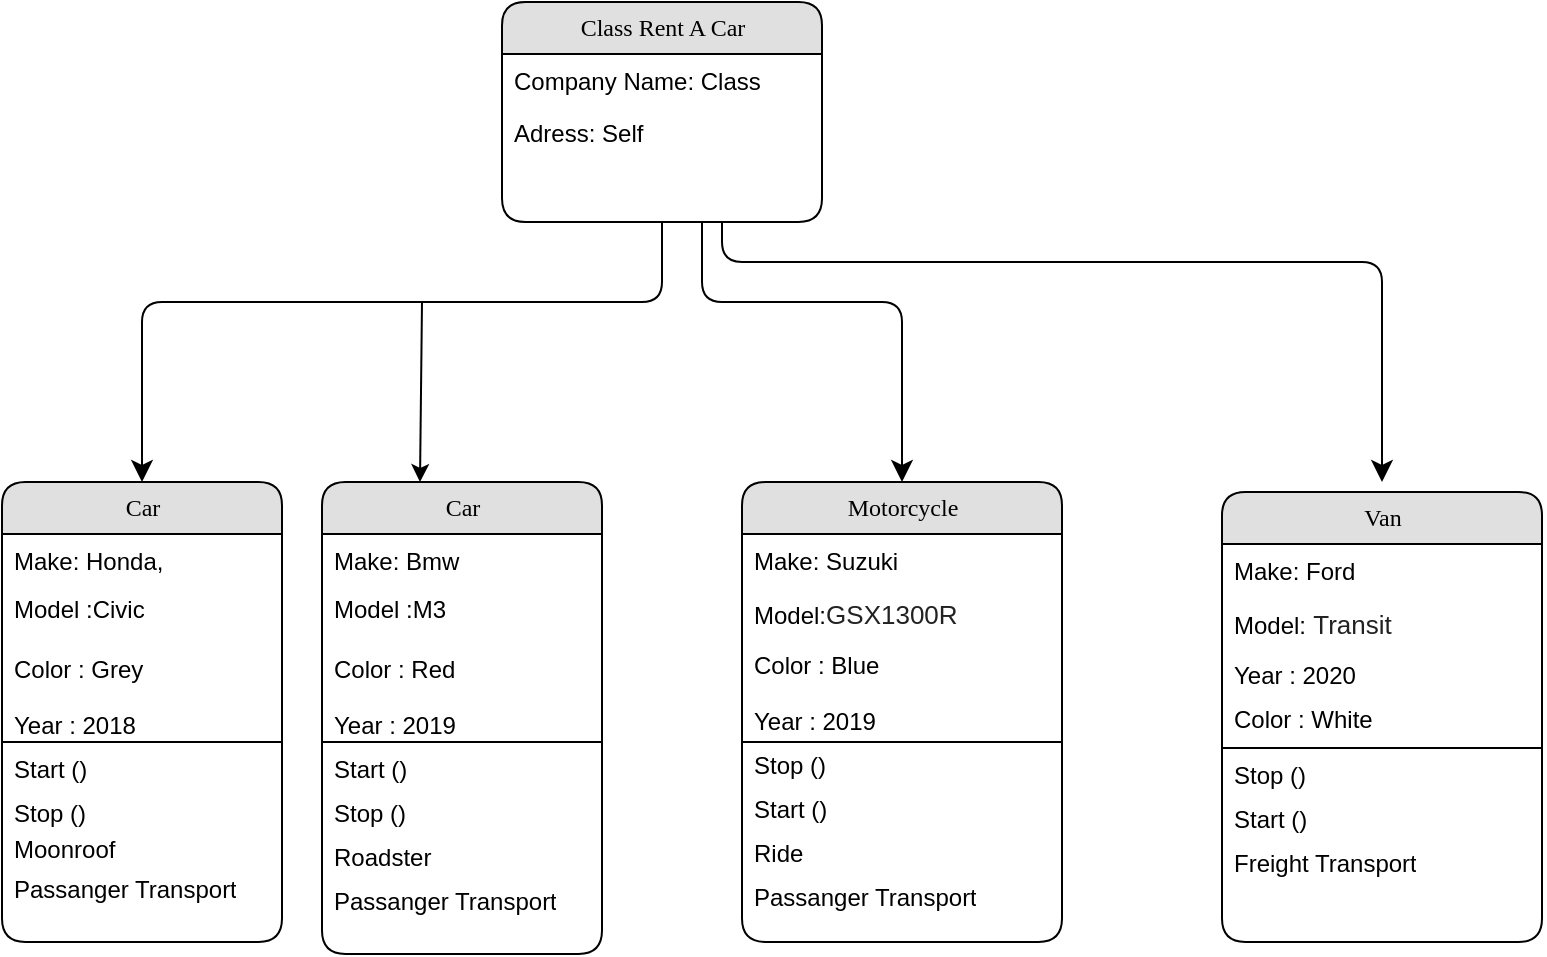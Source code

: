 <mxfile version="13.6.2" type="github">
  <diagram name="Page-1" id="b520641d-4fe3-3701-9064-5fc419738815">
    <mxGraphModel dx="1038" dy="548" grid="1" gridSize="10" guides="1" tooltips="1" connect="1" arrows="1" fold="1" page="1" pageScale="1" pageWidth="1100" pageHeight="850" background="#ffffff" math="0" shadow="0">
      <root>
        <mxCell id="0" />
        <mxCell id="1" parent="0" />
        <mxCell id="21ea969265ad0168-6" value="Class Rent A Car" style="swimlane;html=1;fontStyle=0;childLayout=stackLayout;horizontal=1;startSize=26;fillColor=#e0e0e0;horizontalStack=0;resizeParent=1;resizeLast=0;collapsible=1;marginBottom=0;swimlaneFillColor=#ffffff;align=center;rounded=1;shadow=0;comic=0;labelBackgroundColor=none;strokeWidth=1;fontFamily=Verdana;fontSize=12" parent="1" vertex="1">
          <mxGeometry x="320" y="40" width="160" height="110" as="geometry" />
        </mxCell>
        <mxCell id="21ea969265ad0168-8" value="Company Name: Class" style="text;html=1;strokeColor=none;fillColor=none;spacingLeft=4;spacingRight=4;whiteSpace=wrap;overflow=hidden;rotatable=0;points=[[0,0.5],[1,0.5]];portConstraint=eastwest;" parent="21ea969265ad0168-6" vertex="1">
          <mxGeometry y="26" width="160" height="26" as="geometry" />
        </mxCell>
        <mxCell id="21ea969265ad0168-9" value="Adress: Self" style="text;html=1;strokeColor=none;fillColor=none;spacingLeft=4;spacingRight=4;whiteSpace=wrap;overflow=hidden;rotatable=0;points=[[0,0.5],[1,0.5]];portConstraint=eastwest;" parent="21ea969265ad0168-6" vertex="1">
          <mxGeometry y="52" width="160" height="26" as="geometry" />
        </mxCell>
        <mxCell id="21ea969265ad0168-36" style="edgeStyle=orthogonalEdgeStyle;html=1;labelBackgroundColor=none;startFill=0;startSize=8;endFill=1;endSize=8;fontFamily=Verdana;fontSize=12;" parent="1" source="21ea969265ad0168-6" target="21ea969265ad0168-14" edge="1">
          <mxGeometry relative="1" as="geometry">
            <Array as="points">
              <mxPoint x="400" y="190" />
              <mxPoint x="140" y="190" />
            </Array>
          </mxGeometry>
        </mxCell>
        <mxCell id="21ea969265ad0168-37" style="edgeStyle=orthogonalEdgeStyle;html=1;labelBackgroundColor=none;startFill=0;startSize=8;endFill=1;endSize=8;fontFamily=Verdana;fontSize=12;" parent="1" target="21ea969265ad0168-22" edge="1">
          <mxGeometry relative="1" as="geometry">
            <mxPoint x="420" y="150" as="sourcePoint" />
            <Array as="points">
              <mxPoint x="420" y="190" />
              <mxPoint x="520" y="190" />
            </Array>
          </mxGeometry>
        </mxCell>
        <mxCell id="21ea969265ad0168-14" value="Car" style="swimlane;html=1;fontStyle=0;childLayout=stackLayout;horizontal=1;startSize=26;fillColor=#e0e0e0;horizontalStack=0;resizeParent=1;resizeLast=0;collapsible=1;marginBottom=0;swimlaneFillColor=#ffffff;align=center;rounded=1;shadow=0;comic=0;labelBackgroundColor=none;strokeWidth=1;fontFamily=Verdana;fontSize=12" parent="1" vertex="1">
          <mxGeometry x="70" y="280" width="140" height="230" as="geometry" />
        </mxCell>
        <mxCell id="21ea969265ad0168-15" value="Make: Honda,&amp;nbsp;" style="text;html=1;strokeColor=none;fillColor=none;spacingLeft=4;spacingRight=4;whiteSpace=wrap;overflow=hidden;rotatable=0;points=[[0,0.5],[1,0.5]];portConstraint=eastwest;" parent="21ea969265ad0168-14" vertex="1">
          <mxGeometry y="26" width="140" height="24" as="geometry" />
        </mxCell>
        <mxCell id="21ea969265ad0168-16" value="Model :Civic" style="text;html=1;strokeColor=none;fillColor=none;spacingLeft=4;spacingRight=4;whiteSpace=wrap;overflow=hidden;rotatable=0;points=[[0,0.5],[1,0.5]];portConstraint=eastwest;" parent="21ea969265ad0168-14" vertex="1">
          <mxGeometry y="50" width="140" height="30" as="geometry" />
        </mxCell>
        <mxCell id="21ea969265ad0168-17" value="Color : Grey" style="text;html=1;strokeColor=none;fillColor=none;spacingLeft=4;spacingRight=4;whiteSpace=wrap;overflow=hidden;rotatable=0;points=[[0,0.5],[1,0.5]];portConstraint=eastwest;" parent="21ea969265ad0168-14" vertex="1">
          <mxGeometry y="80" width="140" height="28" as="geometry" />
        </mxCell>
        <mxCell id="fyM2ny6NhEqE_HYImuBh-2" value="Year : 2018" style="text;html=1;strokeColor=none;fillColor=none;spacingLeft=4;spacingRight=4;whiteSpace=wrap;overflow=hidden;rotatable=0;points=[[0,0.5],[1,0.5]];portConstraint=eastwest;" vertex="1" parent="21ea969265ad0168-14">
          <mxGeometry y="108" width="140" height="22" as="geometry" />
        </mxCell>
        <mxCell id="fyM2ny6NhEqE_HYImuBh-3" value="" style="endArrow=none;html=1;" edge="1" parent="21ea969265ad0168-14">
          <mxGeometry width="50" height="50" relative="1" as="geometry">
            <mxPoint y="130" as="sourcePoint" />
            <mxPoint x="140" y="130" as="targetPoint" />
            <Array as="points">
              <mxPoint x="30" y="130" />
            </Array>
          </mxGeometry>
        </mxCell>
        <mxCell id="fyM2ny6NhEqE_HYImuBh-4" value="Start ()" style="text;html=1;strokeColor=none;fillColor=none;spacingLeft=4;spacingRight=4;whiteSpace=wrap;overflow=hidden;rotatable=0;points=[[0,0.5],[1,0.5]];portConstraint=eastwest;" vertex="1" parent="21ea969265ad0168-14">
          <mxGeometry y="130" width="140" height="22" as="geometry" />
        </mxCell>
        <mxCell id="fyM2ny6NhEqE_HYImuBh-5" value="Stop ()" style="text;html=1;strokeColor=none;fillColor=none;spacingLeft=4;spacingRight=4;whiteSpace=wrap;overflow=hidden;rotatable=0;points=[[0,0.5],[1,0.5]];portConstraint=eastwest;" vertex="1" parent="21ea969265ad0168-14">
          <mxGeometry y="152" width="140" height="18" as="geometry" />
        </mxCell>
        <mxCell id="fyM2ny6NhEqE_HYImuBh-14" value="Moonroof" style="text;html=1;strokeColor=none;fillColor=none;spacingLeft=4;spacingRight=4;whiteSpace=wrap;overflow=hidden;rotatable=0;points=[[0,0.5],[1,0.5]];portConstraint=eastwest;" vertex="1" parent="21ea969265ad0168-14">
          <mxGeometry y="170" width="140" height="20" as="geometry" />
        </mxCell>
        <mxCell id="fyM2ny6NhEqE_HYImuBh-17" value="Passanger Transport" style="text;html=1;strokeColor=none;fillColor=none;spacingLeft=4;spacingRight=4;whiteSpace=wrap;overflow=hidden;rotatable=0;points=[[0,0.5],[1,0.5]];portConstraint=eastwest;" vertex="1" parent="21ea969265ad0168-14">
          <mxGeometry y="190" width="140" height="20" as="geometry" />
        </mxCell>
        <mxCell id="fyM2ny6NhEqE_HYImuBh-6" value="Car" style="swimlane;html=1;fontStyle=0;childLayout=stackLayout;horizontal=1;startSize=26;fillColor=#e0e0e0;horizontalStack=0;resizeParent=1;resizeLast=0;collapsible=1;marginBottom=0;swimlaneFillColor=#ffffff;align=center;rounded=1;shadow=0;comic=0;labelBackgroundColor=none;strokeWidth=1;fontFamily=Verdana;fontSize=12" vertex="1" parent="1">
          <mxGeometry x="230" y="280" width="140" height="236" as="geometry" />
        </mxCell>
        <mxCell id="fyM2ny6NhEqE_HYImuBh-7" value="Make: Bmw" style="text;html=1;strokeColor=none;fillColor=none;spacingLeft=4;spacingRight=4;whiteSpace=wrap;overflow=hidden;rotatable=0;points=[[0,0.5],[1,0.5]];portConstraint=eastwest;" vertex="1" parent="fyM2ny6NhEqE_HYImuBh-6">
          <mxGeometry y="26" width="140" height="24" as="geometry" />
        </mxCell>
        <mxCell id="fyM2ny6NhEqE_HYImuBh-8" value="Model :M3" style="text;html=1;strokeColor=none;fillColor=none;spacingLeft=4;spacingRight=4;whiteSpace=wrap;overflow=hidden;rotatable=0;points=[[0,0.5],[1,0.5]];portConstraint=eastwest;" vertex="1" parent="fyM2ny6NhEqE_HYImuBh-6">
          <mxGeometry y="50" width="140" height="30" as="geometry" />
        </mxCell>
        <mxCell id="fyM2ny6NhEqE_HYImuBh-9" value="Color : Red" style="text;html=1;strokeColor=none;fillColor=none;spacingLeft=4;spacingRight=4;whiteSpace=wrap;overflow=hidden;rotatable=0;points=[[0,0.5],[1,0.5]];portConstraint=eastwest;" vertex="1" parent="fyM2ny6NhEqE_HYImuBh-6">
          <mxGeometry y="80" width="140" height="28" as="geometry" />
        </mxCell>
        <mxCell id="fyM2ny6NhEqE_HYImuBh-10" value="Year : 2019" style="text;html=1;strokeColor=none;fillColor=none;spacingLeft=4;spacingRight=4;whiteSpace=wrap;overflow=hidden;rotatable=0;points=[[0,0.5],[1,0.5]];portConstraint=eastwest;" vertex="1" parent="fyM2ny6NhEqE_HYImuBh-6">
          <mxGeometry y="108" width="140" height="22" as="geometry" />
        </mxCell>
        <mxCell id="fyM2ny6NhEqE_HYImuBh-11" value="" style="endArrow=none;html=1;" edge="1" parent="fyM2ny6NhEqE_HYImuBh-6">
          <mxGeometry width="50" height="50" relative="1" as="geometry">
            <mxPoint y="130" as="sourcePoint" />
            <mxPoint x="140" y="130" as="targetPoint" />
            <Array as="points">
              <mxPoint x="30" y="130" />
            </Array>
          </mxGeometry>
        </mxCell>
        <mxCell id="fyM2ny6NhEqE_HYImuBh-12" value="Start ()" style="text;html=1;strokeColor=none;fillColor=none;spacingLeft=4;spacingRight=4;whiteSpace=wrap;overflow=hidden;rotatable=0;points=[[0,0.5],[1,0.5]];portConstraint=eastwest;" vertex="1" parent="fyM2ny6NhEqE_HYImuBh-6">
          <mxGeometry y="130" width="140" height="22" as="geometry" />
        </mxCell>
        <mxCell id="fyM2ny6NhEqE_HYImuBh-13" value="Stop ()" style="text;html=1;strokeColor=none;fillColor=none;spacingLeft=4;spacingRight=4;whiteSpace=wrap;overflow=hidden;rotatable=0;points=[[0,0.5],[1,0.5]];portConstraint=eastwest;" vertex="1" parent="fyM2ny6NhEqE_HYImuBh-6">
          <mxGeometry y="152" width="140" height="22" as="geometry" />
        </mxCell>
        <mxCell id="fyM2ny6NhEqE_HYImuBh-15" value="Roadster" style="text;html=1;strokeColor=none;fillColor=none;spacingLeft=4;spacingRight=4;whiteSpace=wrap;overflow=hidden;rotatable=0;points=[[0,0.5],[1,0.5]];portConstraint=eastwest;" vertex="1" parent="fyM2ny6NhEqE_HYImuBh-6">
          <mxGeometry y="174" width="140" height="22" as="geometry" />
        </mxCell>
        <mxCell id="fyM2ny6NhEqE_HYImuBh-18" value="Passanger Transport" style="text;html=1;strokeColor=none;fillColor=none;spacingLeft=4;spacingRight=4;whiteSpace=wrap;overflow=hidden;rotatable=0;points=[[0,0.5],[1,0.5]];portConstraint=eastwest;" vertex="1" parent="fyM2ny6NhEqE_HYImuBh-6">
          <mxGeometry y="196" width="140" height="20" as="geometry" />
        </mxCell>
        <mxCell id="fyM2ny6NhEqE_HYImuBh-16" value="" style="endArrow=classic;html=1;" edge="1" parent="1">
          <mxGeometry width="50" height="50" relative="1" as="geometry">
            <mxPoint x="280" y="190" as="sourcePoint" />
            <mxPoint x="279" y="280" as="targetPoint" />
          </mxGeometry>
        </mxCell>
        <mxCell id="21ea969265ad0168-22" value="Motorcycle" style="swimlane;html=1;fontStyle=0;childLayout=stackLayout;horizontal=1;startSize=26;fillColor=#e0e0e0;horizontalStack=0;resizeParent=1;resizeLast=0;collapsible=1;marginBottom=0;swimlaneFillColor=#ffffff;align=center;rounded=1;shadow=0;comic=0;labelBackgroundColor=none;strokeWidth=1;fontFamily=Verdana;fontSize=12" parent="1" vertex="1">
          <mxGeometry x="440" y="280" width="160" height="230" as="geometry">
            <mxRectangle x="440" y="280" width="100" height="26" as="alternateBounds" />
          </mxGeometry>
        </mxCell>
        <mxCell id="21ea969265ad0168-23" value="Make: Suzuki" style="text;html=1;strokeColor=none;fillColor=none;spacingLeft=4;spacingRight=4;whiteSpace=wrap;overflow=hidden;rotatable=0;points=[[0,0.5],[1,0.5]];portConstraint=eastwest;" parent="21ea969265ad0168-22" vertex="1">
          <mxGeometry y="26" width="160" height="26" as="geometry" />
        </mxCell>
        <mxCell id="21ea969265ad0168-24" value="Model:&lt;span style=&quot;color: rgb(34 , 34 , 34) ; font-family: &amp;#34;arial&amp;#34; , sans-serif ; background-color: rgb(255 , 255 , 255)&quot;&gt;&lt;font style=&quot;font-size: 13px&quot;&gt;GSX1300R&lt;/font&gt;&lt;/span&gt;" style="text;html=1;strokeColor=none;fillColor=none;spacingLeft=4;spacingRight=4;whiteSpace=wrap;overflow=hidden;rotatable=0;points=[[0,0.5],[1,0.5]];portConstraint=eastwest;" parent="21ea969265ad0168-22" vertex="1">
          <mxGeometry y="52" width="160" height="26" as="geometry" />
        </mxCell>
        <mxCell id="fyM2ny6NhEqE_HYImuBh-21" value="Color : Blue" style="text;html=1;strokeColor=none;fillColor=none;spacingLeft=4;spacingRight=4;whiteSpace=wrap;overflow=hidden;rotatable=0;points=[[0,0.5],[1,0.5]];portConstraint=eastwest;" vertex="1" parent="21ea969265ad0168-22">
          <mxGeometry y="78" width="160" height="28" as="geometry" />
        </mxCell>
        <mxCell id="fyM2ny6NhEqE_HYImuBh-22" value="Year : 2019" style="text;html=1;strokeColor=none;fillColor=none;spacingLeft=4;spacingRight=4;whiteSpace=wrap;overflow=hidden;rotatable=0;points=[[0,0.5],[1,0.5]];portConstraint=eastwest;" vertex="1" parent="21ea969265ad0168-22">
          <mxGeometry y="106" width="160" height="22" as="geometry" />
        </mxCell>
        <mxCell id="fyM2ny6NhEqE_HYImuBh-24" value="Stop ()" style="text;html=1;strokeColor=none;fillColor=none;spacingLeft=4;spacingRight=4;whiteSpace=wrap;overflow=hidden;rotatable=0;points=[[0,0.5],[1,0.5]];portConstraint=eastwest;" vertex="1" parent="21ea969265ad0168-22">
          <mxGeometry y="128" width="160" height="22" as="geometry" />
        </mxCell>
        <mxCell id="fyM2ny6NhEqE_HYImuBh-23" value="Start ()" style="text;html=1;strokeColor=none;fillColor=none;spacingLeft=4;spacingRight=4;whiteSpace=wrap;overflow=hidden;rotatable=0;points=[[0,0.5],[1,0.5]];portConstraint=eastwest;" vertex="1" parent="21ea969265ad0168-22">
          <mxGeometry y="150" width="160" height="22" as="geometry" />
        </mxCell>
        <mxCell id="fyM2ny6NhEqE_HYImuBh-25" value="Ride" style="text;html=1;strokeColor=none;fillColor=none;spacingLeft=4;spacingRight=4;whiteSpace=wrap;overflow=hidden;rotatable=0;points=[[0,0.5],[1,0.5]];portConstraint=eastwest;" vertex="1" parent="21ea969265ad0168-22">
          <mxGeometry y="172" width="160" height="22" as="geometry" />
        </mxCell>
        <mxCell id="fyM2ny6NhEqE_HYImuBh-38" value="Passanger Transport" style="text;html=1;strokeColor=none;fillColor=none;spacingLeft=4;spacingRight=4;whiteSpace=wrap;overflow=hidden;rotatable=0;points=[[0,0.5],[1,0.5]];portConstraint=eastwest;" vertex="1" parent="21ea969265ad0168-22">
          <mxGeometry y="194" width="160" height="20" as="geometry" />
        </mxCell>
        <mxCell id="fyM2ny6NhEqE_HYImuBh-20" value="" style="endArrow=none;html=1;" edge="1" parent="1">
          <mxGeometry width="50" height="50" relative="1" as="geometry">
            <mxPoint x="440" y="410" as="sourcePoint" />
            <mxPoint x="600" y="410" as="targetPoint" />
            <Array as="points">
              <mxPoint x="540" y="410" />
            </Array>
          </mxGeometry>
        </mxCell>
        <mxCell id="21ea969265ad0168-18" value="Van" style="swimlane;html=1;fontStyle=0;childLayout=stackLayout;horizontal=1;startSize=26;fillColor=#e0e0e0;horizontalStack=0;resizeParent=1;resizeLast=0;collapsible=1;marginBottom=0;swimlaneFillColor=#ffffff;align=center;rounded=1;shadow=0;comic=0;labelBackgroundColor=none;strokeWidth=1;fontFamily=Verdana;fontSize=12" parent="1" vertex="1">
          <mxGeometry x="680" y="285" width="160" height="225" as="geometry" />
        </mxCell>
        <mxCell id="fyM2ny6NhEqE_HYImuBh-30" value="Make: Ford" style="text;html=1;strokeColor=none;fillColor=none;spacingLeft=4;spacingRight=4;whiteSpace=wrap;overflow=hidden;rotatable=0;points=[[0,0.5],[1,0.5]];portConstraint=eastwest;" vertex="1" parent="21ea969265ad0168-18">
          <mxGeometry y="26" width="160" height="26" as="geometry" />
        </mxCell>
        <mxCell id="fyM2ny6NhEqE_HYImuBh-29" value="Model:&lt;font color=&quot;#222222&quot; face=&quot;arial, sans-serif&quot;&gt;&lt;span style=&quot;font-size: 13px ; background-color: rgb(255 , 255 , 255)&quot;&gt;&amp;nbsp;Transit&lt;/span&gt;&lt;/font&gt;" style="text;html=1;strokeColor=none;fillColor=none;spacingLeft=4;spacingRight=4;whiteSpace=wrap;overflow=hidden;rotatable=0;points=[[0,0.5],[1,0.5]];portConstraint=eastwest;" vertex="1" parent="21ea969265ad0168-18">
          <mxGeometry y="52" width="160" height="26" as="geometry" />
        </mxCell>
        <mxCell id="fyM2ny6NhEqE_HYImuBh-28" value="Year : 2020" style="text;html=1;strokeColor=none;fillColor=none;spacingLeft=4;spacingRight=4;whiteSpace=wrap;overflow=hidden;rotatable=0;points=[[0,0.5],[1,0.5]];portConstraint=eastwest;" vertex="1" parent="21ea969265ad0168-18">
          <mxGeometry y="78" width="160" height="22" as="geometry" />
        </mxCell>
        <mxCell id="fyM2ny6NhEqE_HYImuBh-27" value="Color : White" style="text;html=1;strokeColor=none;fillColor=none;spacingLeft=4;spacingRight=4;whiteSpace=wrap;overflow=hidden;rotatable=0;points=[[0,0.5],[1,0.5]];portConstraint=eastwest;" vertex="1" parent="21ea969265ad0168-18">
          <mxGeometry y="100" width="160" height="28" as="geometry" />
        </mxCell>
        <mxCell id="fyM2ny6NhEqE_HYImuBh-32" value="" style="endArrow=none;html=1;" edge="1" parent="21ea969265ad0168-18">
          <mxGeometry width="50" height="50" relative="1" as="geometry">
            <mxPoint y="128" as="sourcePoint" />
            <mxPoint x="160" y="128" as="targetPoint" />
            <Array as="points">
              <mxPoint x="100" y="128" />
            </Array>
          </mxGeometry>
        </mxCell>
        <mxCell id="fyM2ny6NhEqE_HYImuBh-33" value="Stop ()" style="text;html=1;strokeColor=none;fillColor=none;spacingLeft=4;spacingRight=4;whiteSpace=wrap;overflow=hidden;rotatable=0;points=[[0,0.5],[1,0.5]];portConstraint=eastwest;" vertex="1" parent="21ea969265ad0168-18">
          <mxGeometry y="128" width="160" height="22" as="geometry" />
        </mxCell>
        <mxCell id="fyM2ny6NhEqE_HYImuBh-34" value="Start ()" style="text;html=1;strokeColor=none;fillColor=none;spacingLeft=4;spacingRight=4;whiteSpace=wrap;overflow=hidden;rotatable=0;points=[[0,0.5],[1,0.5]];portConstraint=eastwest;" vertex="1" parent="21ea969265ad0168-18">
          <mxGeometry y="150" width="160" height="22" as="geometry" />
        </mxCell>
        <mxCell id="fyM2ny6NhEqE_HYImuBh-36" value="Freight Transport" style="text;html=1;strokeColor=none;fillColor=none;spacingLeft=4;spacingRight=4;whiteSpace=wrap;overflow=hidden;rotatable=0;points=[[0,0.5],[1,0.5]];portConstraint=eastwest;" vertex="1" parent="21ea969265ad0168-18">
          <mxGeometry y="172" width="160" height="22" as="geometry" />
        </mxCell>
        <mxCell id="fyM2ny6NhEqE_HYImuBh-26" style="edgeStyle=orthogonalEdgeStyle;html=1;labelBackgroundColor=none;startFill=0;startSize=8;endFill=1;endSize=8;fontFamily=Verdana;fontSize=12;" edge="1" parent="1">
          <mxGeometry relative="1" as="geometry">
            <mxPoint x="430" y="150" as="sourcePoint" />
            <mxPoint x="760" y="280" as="targetPoint" />
            <Array as="points">
              <mxPoint x="430" y="170" />
              <mxPoint x="760" y="170" />
            </Array>
          </mxGeometry>
        </mxCell>
      </root>
    </mxGraphModel>
  </diagram>
</mxfile>

